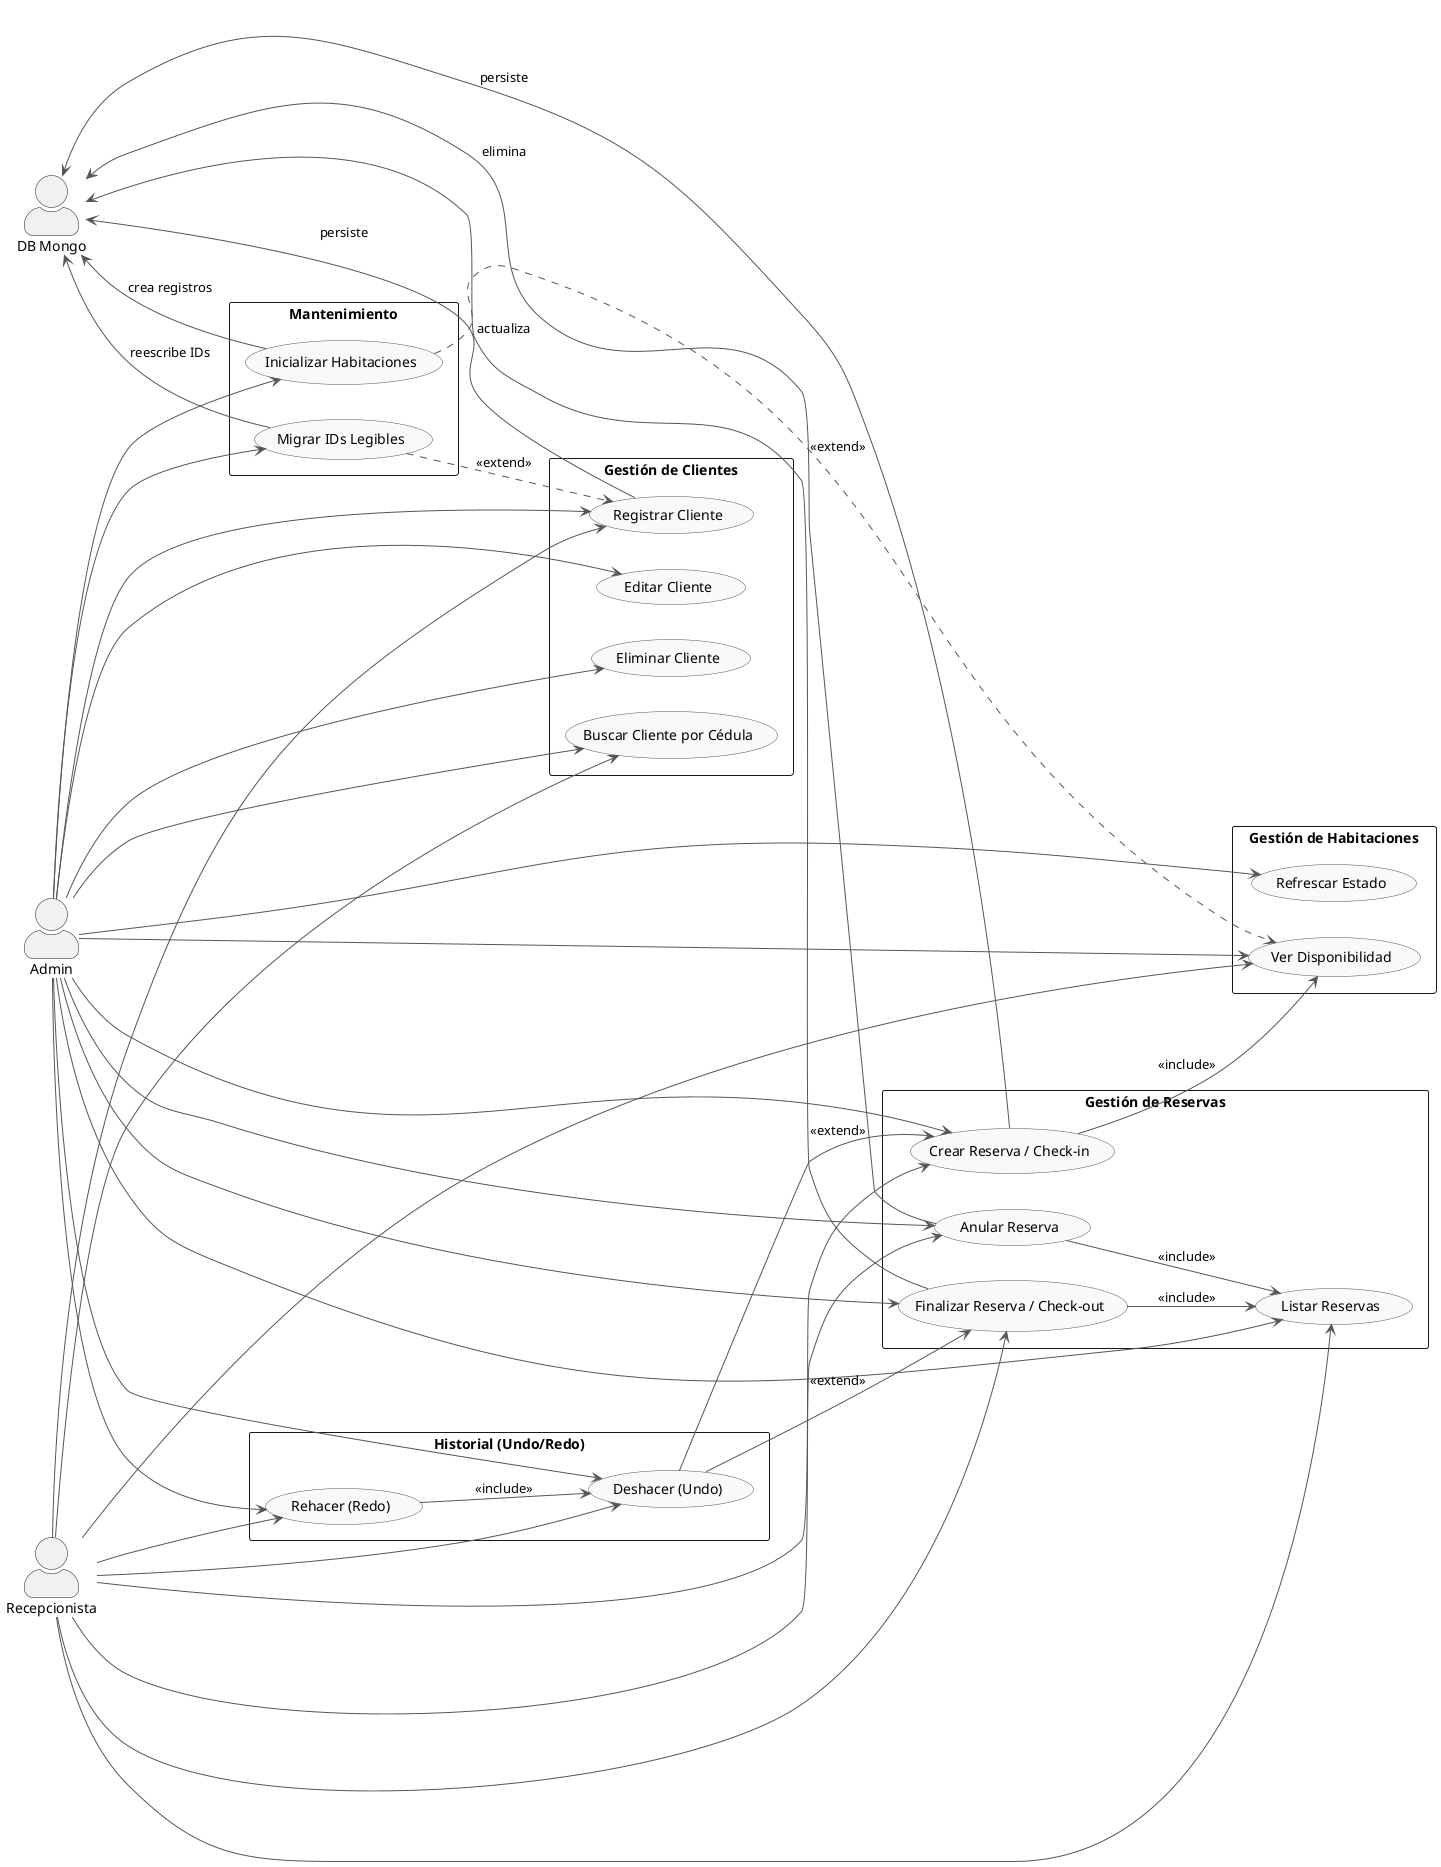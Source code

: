 @startuml
' Diagrama de Casos de Uso - Sistema de Gestión Hotelera
left to right direction
skinparam actorStyle awesome
skinparam shadowing false
skinparam packageStyle rect
skinparam usecaseBackgroundColor #F8F9FA
skinparam usecaseBorderColor #555555
skinparam ArrowColor #555555
skinparam defaultTextAlignment center

actor Admin as A
actor Recepcionista as R
actor "DB Mongo" as DB

package "Gestión de Clientes" {
  usecase UC_RegistrarCliente as "Registrar Cliente"
  usecase UC_EditarCliente as "Editar Cliente"
  usecase UC_EliminarCliente as "Eliminar Cliente"
  usecase UC_BuscarCliente as "Buscar Cliente por Cédula"
}

package "Gestión de Habitaciones" {
  usecase UC_ListarHab as "Ver Disponibilidad"
  usecase UC_ActualizarEstado as "Refrescar Estado"
}

package "Gestión de Reservas" {
  usecase UC_CrearReserva as "Crear Reserva / Check-in"
  usecase UC_FinalizarReserva as "Finalizar Reserva / Check-out"
  usecase UC_AnularReserva as "Anular Reserva"
  usecase UC_ListarReservas as "Listar Reservas"
}

package "Historial (Undo/Redo)" {
  usecase UC_Undo as "Deshacer (Undo)"
  usecase UC_Redo as "Rehacer (Redo)"
}

package "Mantenimiento" {
  usecase UC_MigrarIds as "Migrar IDs Legibles"
  usecase UC_InicializarHabitaciones as "Inicializar Habitaciones"
}

A --> UC_RegistrarCliente
A --> UC_EditarCliente
A --> UC_EliminarCliente
A --> UC_BuscarCliente
A --> UC_CrearReserva
A --> UC_FinalizarReserva
A --> UC_AnularReserva
A --> UC_ListarReservas
A --> UC_Undo
A --> UC_Redo
A --> UC_MigrarIds
A --> UC_InicializarHabitaciones
A --> UC_ListarHab
A --> UC_ActualizarEstado

R --> UC_RegistrarCliente
R --> UC_BuscarCliente
R --> UC_CrearReserva
R --> UC_FinalizarReserva
R --> UC_AnularReserva
R --> UC_ListarReservas
R --> UC_ListarHab
R --> UC_Undo
R --> UC_Redo

UC_CrearReserva --> UC_ListarHab : <<include>>
UC_FinalizarReserva --> UC_ListarReservas : <<include>>
UC_AnularReserva --> UC_ListarReservas : <<include>>
UC_Undo --> UC_CrearReserva : <<extend>>
UC_Undo --> UC_FinalizarReserva : <<extend>>
UC_Redo --> UC_Undo : <<include>>
UC_MigrarIds ..> UC_RegistrarCliente : <<extend>>
UC_InicializarHabitaciones ..> UC_ListarHab : <<extend>>

DB <-- UC_RegistrarCliente : persiste
DB <-- UC_CrearReserva : persiste
DB <-- UC_FinalizarReserva : actualiza
DB <-- UC_AnularReserva : elimina
DB <-- UC_MigrarIds : reescribe IDs
DB <-- UC_InicializarHabitaciones : crea registros

@enduml

